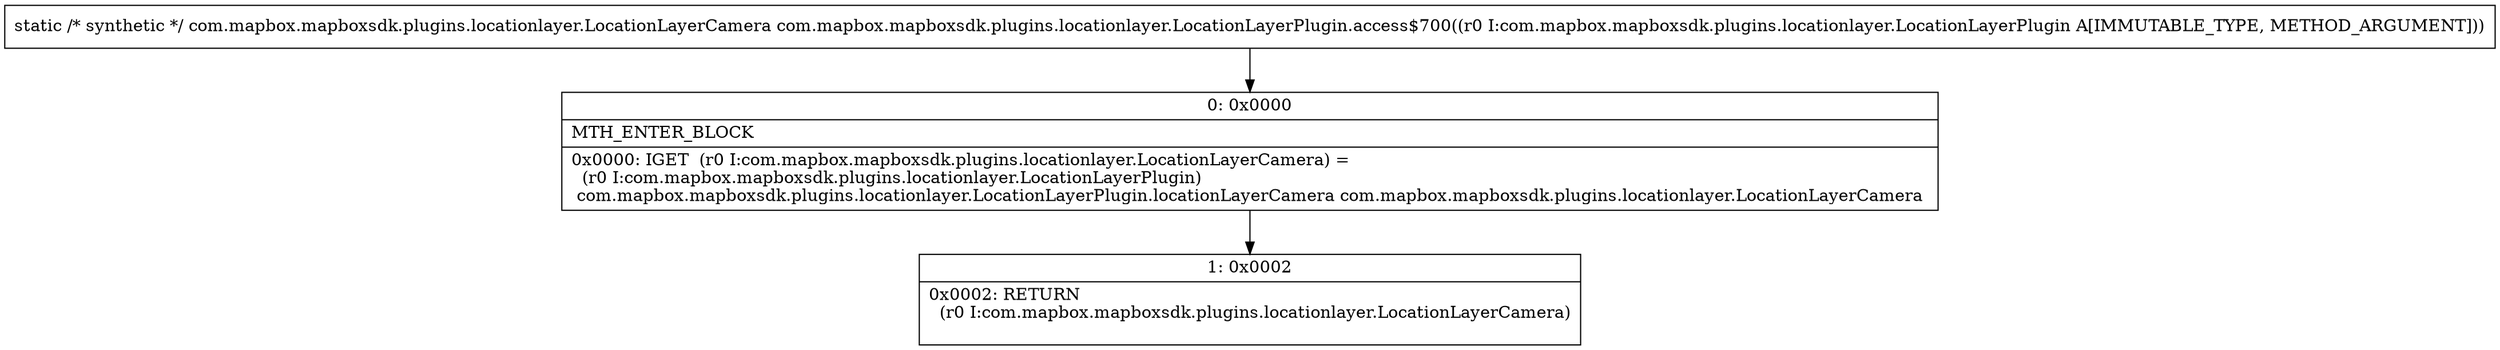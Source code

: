 digraph "CFG forcom.mapbox.mapboxsdk.plugins.locationlayer.LocationLayerPlugin.access$700(Lcom\/mapbox\/mapboxsdk\/plugins\/locationlayer\/LocationLayerPlugin;)Lcom\/mapbox\/mapboxsdk\/plugins\/locationlayer\/LocationLayerCamera;" {
Node_0 [shape=record,label="{0\:\ 0x0000|MTH_ENTER_BLOCK\l|0x0000: IGET  (r0 I:com.mapbox.mapboxsdk.plugins.locationlayer.LocationLayerCamera) = \l  (r0 I:com.mapbox.mapboxsdk.plugins.locationlayer.LocationLayerPlugin)\l com.mapbox.mapboxsdk.plugins.locationlayer.LocationLayerPlugin.locationLayerCamera com.mapbox.mapboxsdk.plugins.locationlayer.LocationLayerCamera \l}"];
Node_1 [shape=record,label="{1\:\ 0x0002|0x0002: RETURN  \l  (r0 I:com.mapbox.mapboxsdk.plugins.locationlayer.LocationLayerCamera)\l \l}"];
MethodNode[shape=record,label="{static \/* synthetic *\/ com.mapbox.mapboxsdk.plugins.locationlayer.LocationLayerCamera com.mapbox.mapboxsdk.plugins.locationlayer.LocationLayerPlugin.access$700((r0 I:com.mapbox.mapboxsdk.plugins.locationlayer.LocationLayerPlugin A[IMMUTABLE_TYPE, METHOD_ARGUMENT])) }"];
MethodNode -> Node_0;
Node_0 -> Node_1;
}

